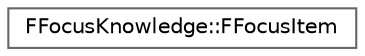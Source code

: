 digraph "Graphical Class Hierarchy"
{
 // INTERACTIVE_SVG=YES
 // LATEX_PDF_SIZE
  bgcolor="transparent";
  edge [fontname=Helvetica,fontsize=10,labelfontname=Helvetica,labelfontsize=10];
  node [fontname=Helvetica,fontsize=10,shape=box,height=0.2,width=0.4];
  rankdir="LR";
  Node0 [id="Node000000",label="FFocusKnowledge::FFocusItem",height=0.2,width=0.4,color="grey40", fillcolor="white", style="filled",URL="$d8/dfc/structFFocusKnowledge_1_1FFocusItem.html",tooltip=" "];
}
